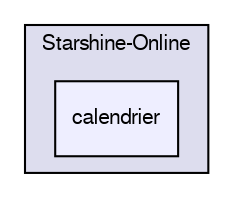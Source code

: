 digraph G {
  bgcolor=transparent;
  compound=true
  node [ fontsize="10", fontname="FreeSans"];
  edge [ labelfontsize="10", labelfontname="FreeSans"];
  subgraph clusterdir_fc4783848e8180fcf200063c2730ed60 {
    graph [ bgcolor="#ddddee", pencolor="black", label="Starshine-Online" fontname="FreeSans", fontsize="10", URL="dir_fc4783848e8180fcf200063c2730ed60.html"]
  dir_37760e82919b2023a6f7de8e525769d8 [shape=box, label="calendrier", style="filled", fillcolor="#eeeeff", pencolor="black", URL="dir_37760e82919b2023a6f7de8e525769d8.html"];
  }
}
